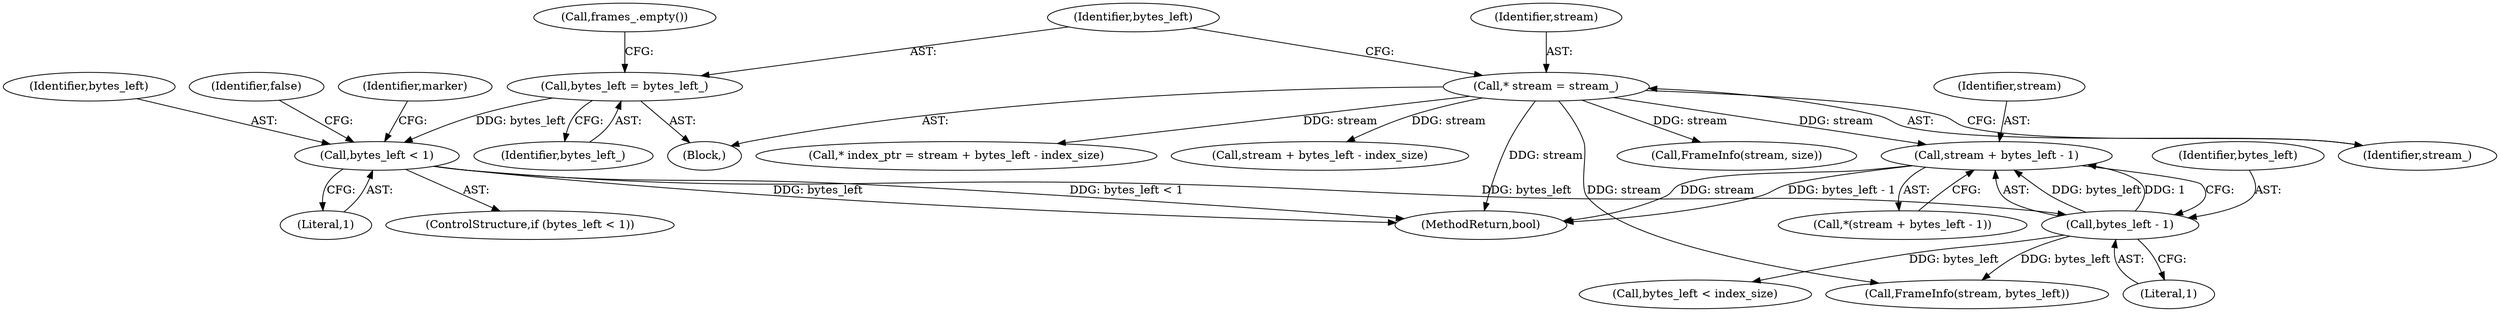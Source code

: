 digraph "1_Chrome_27c68f543e5eba779902447445dfb05ec3f5bf75_14@pointer" {
"1000128" [label="(Call,stream + bytes_left - 1)"];
"1000103" [label="(Call,* stream = stream_)"];
"1000130" [label="(Call,bytes_left - 1)"];
"1000119" [label="(Call,bytes_left < 1)"];
"1000107" [label="(Call,bytes_left = bytes_left_)"];
"1000101" [label="(Block,)"];
"1000141" [label="(Call,FrameInfo(stream, bytes_left))"];
"1000119" [label="(Call,bytes_left < 1)"];
"1000105" [label="(Identifier,stream_)"];
"1000183" [label="(Call,* index_ptr = stream + bytes_left - index_size)"];
"1000103" [label="(Call,* stream = stream_)"];
"1000108" [label="(Identifier,bytes_left)"];
"1000123" [label="(Identifier,false)"];
"1000118" [label="(ControlStructure,if (bytes_left < 1))"];
"1000129" [label="(Identifier,stream)"];
"1000177" [label="(Call,bytes_left < index_size)"];
"1000111" [label="(Call,frames_.empty())"];
"1000185" [label="(Call,stream + bytes_left - index_size)"];
"1000131" [label="(Identifier,bytes_left)"];
"1000107" [label="(Call,bytes_left = bytes_left_)"];
"1000104" [label="(Identifier,stream)"];
"1000128" [label="(Call,stream + bytes_left - 1)"];
"1000126" [label="(Identifier,marker)"];
"1000132" [label="(Literal,1)"];
"1000120" [label="(Identifier,bytes_left)"];
"1000127" [label="(Call,*(stream + bytes_left - 1))"];
"1000256" [label="(Call,FrameInfo(stream, size))"];
"1000277" [label="(MethodReturn,bool)"];
"1000130" [label="(Call,bytes_left - 1)"];
"1000121" [label="(Literal,1)"];
"1000109" [label="(Identifier,bytes_left_)"];
"1000128" -> "1000127"  [label="AST: "];
"1000128" -> "1000130"  [label="CFG: "];
"1000129" -> "1000128"  [label="AST: "];
"1000130" -> "1000128"  [label="AST: "];
"1000127" -> "1000128"  [label="CFG: "];
"1000128" -> "1000277"  [label="DDG: bytes_left - 1"];
"1000128" -> "1000277"  [label="DDG: stream"];
"1000103" -> "1000128"  [label="DDG: stream"];
"1000130" -> "1000128"  [label="DDG: bytes_left"];
"1000130" -> "1000128"  [label="DDG: 1"];
"1000103" -> "1000101"  [label="AST: "];
"1000103" -> "1000105"  [label="CFG: "];
"1000104" -> "1000103"  [label="AST: "];
"1000105" -> "1000103"  [label="AST: "];
"1000108" -> "1000103"  [label="CFG: "];
"1000103" -> "1000277"  [label="DDG: stream"];
"1000103" -> "1000141"  [label="DDG: stream"];
"1000103" -> "1000183"  [label="DDG: stream"];
"1000103" -> "1000185"  [label="DDG: stream"];
"1000103" -> "1000256"  [label="DDG: stream"];
"1000130" -> "1000132"  [label="CFG: "];
"1000131" -> "1000130"  [label="AST: "];
"1000132" -> "1000130"  [label="AST: "];
"1000119" -> "1000130"  [label="DDG: bytes_left"];
"1000130" -> "1000141"  [label="DDG: bytes_left"];
"1000130" -> "1000177"  [label="DDG: bytes_left"];
"1000119" -> "1000118"  [label="AST: "];
"1000119" -> "1000121"  [label="CFG: "];
"1000120" -> "1000119"  [label="AST: "];
"1000121" -> "1000119"  [label="AST: "];
"1000123" -> "1000119"  [label="CFG: "];
"1000126" -> "1000119"  [label="CFG: "];
"1000119" -> "1000277"  [label="DDG: bytes_left"];
"1000119" -> "1000277"  [label="DDG: bytes_left < 1"];
"1000107" -> "1000119"  [label="DDG: bytes_left"];
"1000107" -> "1000101"  [label="AST: "];
"1000107" -> "1000109"  [label="CFG: "];
"1000108" -> "1000107"  [label="AST: "];
"1000109" -> "1000107"  [label="AST: "];
"1000111" -> "1000107"  [label="CFG: "];
}
